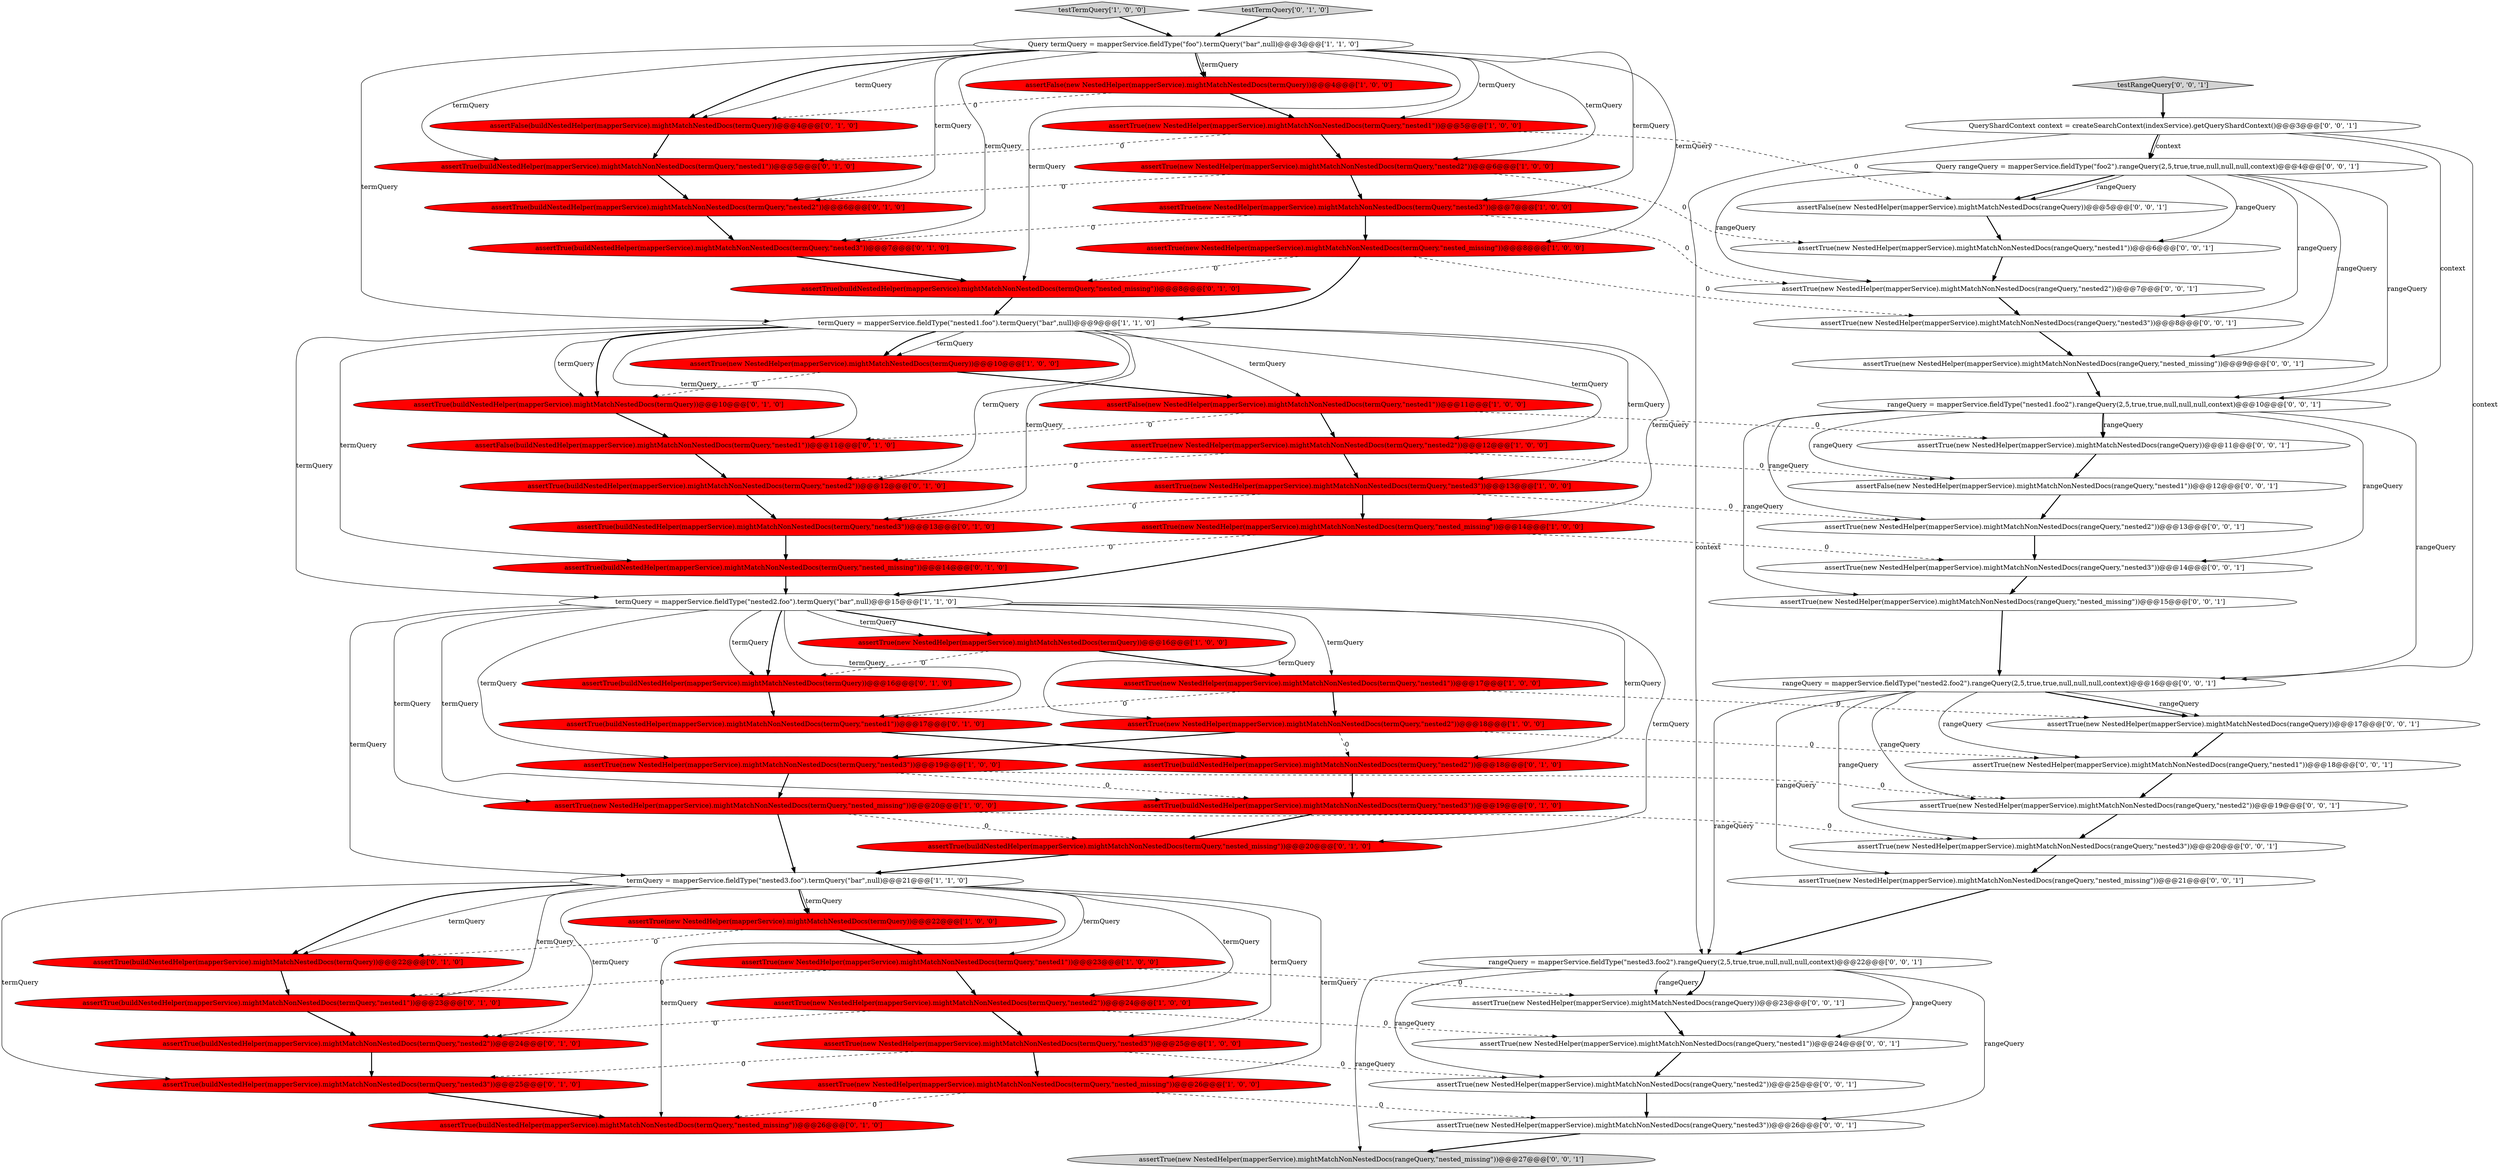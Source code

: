 digraph {
8 [style = filled, label = "assertTrue(new NestedHelper(mapperService).mightMatchNonNestedDocs(termQuery,\"nested3\"))@@@19@@@['1', '0', '0']", fillcolor = red, shape = ellipse image = "AAA1AAABBB1BBB"];
69 [style = filled, label = "rangeQuery = mapperService.fieldType(\"nested2.foo2\").rangeQuery(2,5,true,true,null,null,null,context)@@@16@@@['0', '0', '1']", fillcolor = white, shape = ellipse image = "AAA0AAABBB3BBB"];
3 [style = filled, label = "assertTrue(new NestedHelper(mapperService).mightMatchNonNestedDocs(termQuery,\"nested2\"))@@@12@@@['1', '0', '0']", fillcolor = red, shape = ellipse image = "AAA1AAABBB1BBB"];
41 [style = filled, label = "assertTrue(buildNestedHelper(mapperService).mightMatchNestedDocs(termQuery))@@@22@@@['0', '1', '0']", fillcolor = red, shape = ellipse image = "AAA1AAABBB2BBB"];
17 [style = filled, label = "assertTrue(new NestedHelper(mapperService).mightMatchNonNestedDocs(termQuery,\"nested1\"))@@@23@@@['1', '0', '0']", fillcolor = red, shape = ellipse image = "AAA1AAABBB1BBB"];
32 [style = filled, label = "assertTrue(buildNestedHelper(mapperService).mightMatchNonNestedDocs(termQuery,\"nested3\"))@@@7@@@['0', '1', '0']", fillcolor = red, shape = ellipse image = "AAA1AAABBB2BBB"];
43 [style = filled, label = "assertTrue(buildNestedHelper(mapperService).mightMatchNonNestedDocs(termQuery,\"nested3\"))@@@19@@@['0', '1', '0']", fillcolor = red, shape = ellipse image = "AAA1AAABBB2BBB"];
14 [style = filled, label = "assertTrue(new NestedHelper(mapperService).mightMatchNonNestedDocs(termQuery,\"nested_missing\"))@@@8@@@['1', '0', '0']", fillcolor = red, shape = ellipse image = "AAA1AAABBB1BBB"];
38 [style = filled, label = "assertTrue(buildNestedHelper(mapperService).mightMatchNonNestedDocs(termQuery,\"nested1\"))@@@5@@@['0', '1', '0']", fillcolor = red, shape = ellipse image = "AAA1AAABBB2BBB"];
53 [style = filled, label = "assertTrue(new NestedHelper(mapperService).mightMatchNonNestedDocs(rangeQuery,\"nested3\"))@@@20@@@['0', '0', '1']", fillcolor = white, shape = ellipse image = "AAA0AAABBB3BBB"];
11 [style = filled, label = "assertTrue(new NestedHelper(mapperService).mightMatchNonNestedDocs(termQuery,\"nested2\"))@@@6@@@['1', '0', '0']", fillcolor = red, shape = ellipse image = "AAA1AAABBB1BBB"];
29 [style = filled, label = "assertTrue(buildNestedHelper(mapperService).mightMatchNonNestedDocs(termQuery,\"nested_missing\"))@@@26@@@['0', '1', '0']", fillcolor = red, shape = ellipse image = "AAA1AAABBB2BBB"];
13 [style = filled, label = "assertFalse(new NestedHelper(mapperService).mightMatchNonNestedDocs(termQuery,\"nested1\"))@@@11@@@['1', '0', '0']", fillcolor = red, shape = ellipse image = "AAA1AAABBB1BBB"];
16 [style = filled, label = "testTermQuery['1', '0', '0']", fillcolor = lightgray, shape = diamond image = "AAA0AAABBB1BBB"];
28 [style = filled, label = "assertTrue(buildNestedHelper(mapperService).mightMatchNonNestedDocs(termQuery,\"nested3\"))@@@25@@@['0', '1', '0']", fillcolor = red, shape = ellipse image = "AAA1AAABBB2BBB"];
65 [style = filled, label = "assertTrue(new NestedHelper(mapperService).mightMatchNonNestedDocs(rangeQuery,\"nested2\"))@@@25@@@['0', '0', '1']", fillcolor = white, shape = ellipse image = "AAA0AAABBB3BBB"];
58 [style = filled, label = "assertTrue(new NestedHelper(mapperService).mightMatchNonNestedDocs(rangeQuery,\"nested3\"))@@@8@@@['0', '0', '1']", fillcolor = white, shape = ellipse image = "AAA0AAABBB3BBB"];
23 [style = filled, label = "assertFalse(new NestedHelper(mapperService).mightMatchNestedDocs(termQuery))@@@4@@@['1', '0', '0']", fillcolor = red, shape = ellipse image = "AAA1AAABBB1BBB"];
67 [style = filled, label = "assertTrue(new NestedHelper(mapperService).mightMatchNonNestedDocs(rangeQuery,\"nested2\"))@@@13@@@['0', '0', '1']", fillcolor = white, shape = ellipse image = "AAA0AAABBB3BBB"];
57 [style = filled, label = "assertTrue(new NestedHelper(mapperService).mightMatchNonNestedDocs(rangeQuery,\"nested2\"))@@@19@@@['0', '0', '1']", fillcolor = white, shape = ellipse image = "AAA0AAABBB3BBB"];
66 [style = filled, label = "assertFalse(new NestedHelper(mapperService).mightMatchNestedDocs(rangeQuery))@@@5@@@['0', '0', '1']", fillcolor = white, shape = ellipse image = "AAA0AAABBB3BBB"];
31 [style = filled, label = "assertFalse(buildNestedHelper(mapperService).mightMatchNestedDocs(termQuery))@@@4@@@['0', '1', '0']", fillcolor = red, shape = ellipse image = "AAA1AAABBB2BBB"];
27 [style = filled, label = "assertTrue(buildNestedHelper(mapperService).mightMatchNonNestedDocs(termQuery,\"nested1\"))@@@17@@@['0', '1', '0']", fillcolor = red, shape = ellipse image = "AAA1AAABBB2BBB"];
46 [style = filled, label = "assertTrue(new NestedHelper(mapperService).mightMatchNonNestedDocs(rangeQuery,\"nested1\"))@@@18@@@['0', '0', '1']", fillcolor = white, shape = ellipse image = "AAA0AAABBB3BBB"];
2 [style = filled, label = "assertTrue(new NestedHelper(mapperService).mightMatchNonNestedDocs(termQuery,\"nested1\"))@@@5@@@['1', '0', '0']", fillcolor = red, shape = ellipse image = "AAA1AAABBB1BBB"];
44 [style = filled, label = "assertTrue(buildNestedHelper(mapperService).mightMatchNestedDocs(termQuery))@@@10@@@['0', '1', '0']", fillcolor = red, shape = ellipse image = "AAA1AAABBB2BBB"];
63 [style = filled, label = "assertTrue(new NestedHelper(mapperService).mightMatchNonNestedDocs(rangeQuery,\"nested1\"))@@@24@@@['0', '0', '1']", fillcolor = white, shape = ellipse image = "AAA0AAABBB3BBB"];
0 [style = filled, label = "assertTrue(new NestedHelper(mapperService).mightMatchNestedDocs(termQuery))@@@16@@@['1', '0', '0']", fillcolor = red, shape = ellipse image = "AAA1AAABBB1BBB"];
10 [style = filled, label = "assertTrue(new NestedHelper(mapperService).mightMatchNonNestedDocs(termQuery,\"nested2\"))@@@18@@@['1', '0', '0']", fillcolor = red, shape = ellipse image = "AAA1AAABBB1BBB"];
37 [style = filled, label = "assertFalse(buildNestedHelper(mapperService).mightMatchNonNestedDocs(termQuery,\"nested1\"))@@@11@@@['0', '1', '0']", fillcolor = red, shape = ellipse image = "AAA1AAABBB2BBB"];
1 [style = filled, label = "assertTrue(new NestedHelper(mapperService).mightMatchNonNestedDocs(termQuery,\"nested_missing\"))@@@26@@@['1', '0', '0']", fillcolor = red, shape = ellipse image = "AAA1AAABBB1BBB"];
54 [style = filled, label = "rangeQuery = mapperService.fieldType(\"nested1.foo2\").rangeQuery(2,5,true,true,null,null,null,context)@@@10@@@['0', '0', '1']", fillcolor = white, shape = ellipse image = "AAA0AAABBB3BBB"];
61 [style = filled, label = "assertTrue(new NestedHelper(mapperService).mightMatchNonNestedDocs(rangeQuery,\"nested_missing\"))@@@21@@@['0', '0', '1']", fillcolor = white, shape = ellipse image = "AAA0AAABBB3BBB"];
36 [style = filled, label = "assertTrue(buildNestedHelper(mapperService).mightMatchNestedDocs(termQuery))@@@16@@@['0', '1', '0']", fillcolor = red, shape = ellipse image = "AAA1AAABBB2BBB"];
22 [style = filled, label = "assertTrue(new NestedHelper(mapperService).mightMatchNonNestedDocs(termQuery,\"nested_missing\"))@@@14@@@['1', '0', '0']", fillcolor = red, shape = ellipse image = "AAA1AAABBB1BBB"];
64 [style = filled, label = "assertTrue(new NestedHelper(mapperService).mightMatchNonNestedDocs(rangeQuery,\"nested3\"))@@@26@@@['0', '0', '1']", fillcolor = white, shape = ellipse image = "AAA0AAABBB3BBB"];
70 [style = filled, label = "Query rangeQuery = mapperService.fieldType(\"foo2\").rangeQuery(2,5,true,true,null,null,null,context)@@@4@@@['0', '0', '1']", fillcolor = white, shape = ellipse image = "AAA0AAABBB3BBB"];
6 [style = filled, label = "termQuery = mapperService.fieldType(\"nested3.foo\").termQuery(\"bar\",null)@@@21@@@['1', '1', '0']", fillcolor = white, shape = ellipse image = "AAA0AAABBB1BBB"];
50 [style = filled, label = "assertTrue(new NestedHelper(mapperService).mightMatchNestedDocs(rangeQuery))@@@17@@@['0', '0', '1']", fillcolor = white, shape = ellipse image = "AAA0AAABBB3BBB"];
9 [style = filled, label = "assertTrue(new NestedHelper(mapperService).mightMatchNestedDocs(termQuery))@@@10@@@['1', '0', '0']", fillcolor = red, shape = ellipse image = "AAA1AAABBB1BBB"];
12 [style = filled, label = "assertTrue(new NestedHelper(mapperService).mightMatchNonNestedDocs(termQuery,\"nested3\"))@@@7@@@['1', '0', '0']", fillcolor = red, shape = ellipse image = "AAA1AAABBB1BBB"];
34 [style = filled, label = "assertTrue(buildNestedHelper(mapperService).mightMatchNonNestedDocs(termQuery,\"nested_missing\"))@@@20@@@['0', '1', '0']", fillcolor = red, shape = ellipse image = "AAA1AAABBB2BBB"];
49 [style = filled, label = "testRangeQuery['0', '0', '1']", fillcolor = lightgray, shape = diamond image = "AAA0AAABBB3BBB"];
59 [style = filled, label = "assertTrue(new NestedHelper(mapperService).mightMatchNonNestedDocs(rangeQuery,\"nested2\"))@@@7@@@['0', '0', '1']", fillcolor = white, shape = ellipse image = "AAA0AAABBB3BBB"];
60 [style = filled, label = "rangeQuery = mapperService.fieldType(\"nested3.foo2\").rangeQuery(2,5,true,true,null,null,null,context)@@@22@@@['0', '0', '1']", fillcolor = white, shape = ellipse image = "AAA0AAABBB3BBB"];
15 [style = filled, label = "Query termQuery = mapperService.fieldType(\"foo\").termQuery(\"bar\",null)@@@3@@@['1', '1', '0']", fillcolor = white, shape = ellipse image = "AAA0AAABBB1BBB"];
56 [style = filled, label = "assertTrue(new NestedHelper(mapperService).mightMatchNonNestedDocs(rangeQuery,\"nested1\"))@@@6@@@['0', '0', '1']", fillcolor = white, shape = ellipse image = "AAA0AAABBB3BBB"];
42 [style = filled, label = "assertTrue(buildNestedHelper(mapperService).mightMatchNonNestedDocs(termQuery,\"nested2\"))@@@24@@@['0', '1', '0']", fillcolor = red, shape = ellipse image = "AAA1AAABBB2BBB"];
71 [style = filled, label = "assertTrue(new NestedHelper(mapperService).mightMatchNonNestedDocs(rangeQuery,\"nested_missing\"))@@@9@@@['0', '0', '1']", fillcolor = white, shape = ellipse image = "AAA0AAABBB3BBB"];
25 [style = filled, label = "assertTrue(buildNestedHelper(mapperService).mightMatchNonNestedDocs(termQuery,\"nested1\"))@@@23@@@['0', '1', '0']", fillcolor = red, shape = ellipse image = "AAA1AAABBB2BBB"];
19 [style = filled, label = "termQuery = mapperService.fieldType(\"nested1.foo\").termQuery(\"bar\",null)@@@9@@@['1', '1', '0']", fillcolor = white, shape = ellipse image = "AAA0AAABBB1BBB"];
18 [style = filled, label = "assertTrue(new NestedHelper(mapperService).mightMatchNonNestedDocs(termQuery,\"nested1\"))@@@17@@@['1', '0', '0']", fillcolor = red, shape = ellipse image = "AAA1AAABBB1BBB"];
20 [style = filled, label = "assertTrue(new NestedHelper(mapperService).mightMatchNonNestedDocs(termQuery,\"nested3\"))@@@13@@@['1', '0', '0']", fillcolor = red, shape = ellipse image = "AAA1AAABBB1BBB"];
45 [style = filled, label = "assertTrue(buildNestedHelper(mapperService).mightMatchNonNestedDocs(termQuery,\"nested_missing\"))@@@14@@@['0', '1', '0']", fillcolor = red, shape = ellipse image = "AAA1AAABBB2BBB"];
5 [style = filled, label = "termQuery = mapperService.fieldType(\"nested2.foo\").termQuery(\"bar\",null)@@@15@@@['1', '1', '0']", fillcolor = white, shape = ellipse image = "AAA0AAABBB1BBB"];
62 [style = filled, label = "assertTrue(new NestedHelper(mapperService).mightMatchNestedDocs(rangeQuery))@@@23@@@['0', '0', '1']", fillcolor = white, shape = ellipse image = "AAA0AAABBB3BBB"];
7 [style = filled, label = "assertTrue(new NestedHelper(mapperService).mightMatchNonNestedDocs(termQuery,\"nested2\"))@@@24@@@['1', '0', '0']", fillcolor = red, shape = ellipse image = "AAA1AAABBB1BBB"];
39 [style = filled, label = "assertTrue(buildNestedHelper(mapperService).mightMatchNonNestedDocs(termQuery,\"nested2\"))@@@6@@@['0', '1', '0']", fillcolor = red, shape = ellipse image = "AAA1AAABBB2BBB"];
55 [style = filled, label = "assertTrue(new NestedHelper(mapperService).mightMatchNonNestedDocs(rangeQuery,\"nested_missing\"))@@@15@@@['0', '0', '1']", fillcolor = white, shape = ellipse image = "AAA0AAABBB3BBB"];
51 [style = filled, label = "assertTrue(new NestedHelper(mapperService).mightMatchNonNestedDocs(rangeQuery,\"nested3\"))@@@14@@@['0', '0', '1']", fillcolor = white, shape = ellipse image = "AAA0AAABBB3BBB"];
52 [style = filled, label = "assertTrue(new NestedHelper(mapperService).mightMatchNestedDocs(rangeQuery))@@@11@@@['0', '0', '1']", fillcolor = white, shape = ellipse image = "AAA0AAABBB3BBB"];
30 [style = filled, label = "assertTrue(buildNestedHelper(mapperService).mightMatchNonNestedDocs(termQuery,\"nested2\"))@@@12@@@['0', '1', '0']", fillcolor = red, shape = ellipse image = "AAA1AAABBB2BBB"];
24 [style = filled, label = "assertTrue(new NestedHelper(mapperService).mightMatchNestedDocs(termQuery))@@@22@@@['1', '0', '0']", fillcolor = red, shape = ellipse image = "AAA1AAABBB1BBB"];
26 [style = filled, label = "assertTrue(buildNestedHelper(mapperService).mightMatchNonNestedDocs(termQuery,\"nested3\"))@@@13@@@['0', '1', '0']", fillcolor = red, shape = ellipse image = "AAA1AAABBB2BBB"];
4 [style = filled, label = "assertTrue(new NestedHelper(mapperService).mightMatchNonNestedDocs(termQuery,\"nested_missing\"))@@@20@@@['1', '0', '0']", fillcolor = red, shape = ellipse image = "AAA1AAABBB1BBB"];
21 [style = filled, label = "assertTrue(new NestedHelper(mapperService).mightMatchNonNestedDocs(termQuery,\"nested3\"))@@@25@@@['1', '0', '0']", fillcolor = red, shape = ellipse image = "AAA1AAABBB1BBB"];
33 [style = filled, label = "assertTrue(buildNestedHelper(mapperService).mightMatchNonNestedDocs(termQuery,\"nested2\"))@@@18@@@['0', '1', '0']", fillcolor = red, shape = ellipse image = "AAA1AAABBB2BBB"];
35 [style = filled, label = "testTermQuery['0', '1', '0']", fillcolor = lightgray, shape = diamond image = "AAA0AAABBB2BBB"];
40 [style = filled, label = "assertTrue(buildNestedHelper(mapperService).mightMatchNonNestedDocs(termQuery,\"nested_missing\"))@@@8@@@['0', '1', '0']", fillcolor = red, shape = ellipse image = "AAA1AAABBB2BBB"];
48 [style = filled, label = "QueryShardContext context = createSearchContext(indexService).getQueryShardContext()@@@3@@@['0', '0', '1']", fillcolor = white, shape = ellipse image = "AAA0AAABBB3BBB"];
68 [style = filled, label = "assertFalse(new NestedHelper(mapperService).mightMatchNonNestedDocs(rangeQuery,\"nested1\"))@@@12@@@['0', '0', '1']", fillcolor = white, shape = ellipse image = "AAA0AAABBB3BBB"];
47 [style = filled, label = "assertTrue(new NestedHelper(mapperService).mightMatchNonNestedDocs(rangeQuery,\"nested_missing\"))@@@27@@@['0', '0', '1']", fillcolor = lightgray, shape = ellipse image = "AAA0AAABBB3BBB"];
6->29 [style = solid, label="termQuery"];
60->62 [style = solid, label="rangeQuery"];
70->66 [style = bold, label=""];
6->21 [style = solid, label="termQuery"];
48->60 [style = solid, label="context"];
15->2 [style = solid, label="termQuery"];
69->60 [style = solid, label="rangeQuery"];
5->27 [style = solid, label="termQuery"];
70->56 [style = solid, label="rangeQuery"];
69->46 [style = solid, label="rangeQuery"];
49->48 [style = bold, label=""];
5->10 [style = solid, label="termQuery"];
7->63 [style = dashed, label="0"];
59->58 [style = bold, label=""];
2->66 [style = dashed, label="0"];
38->39 [style = bold, label=""];
7->42 [style = dashed, label="0"];
19->44 [style = bold, label=""];
69->50 [style = bold, label=""];
52->68 [style = bold, label=""];
69->61 [style = solid, label="rangeQuery"];
6->1 [style = solid, label="termQuery"];
10->8 [style = bold, label=""];
5->0 [style = bold, label=""];
19->9 [style = bold, label=""];
17->62 [style = dashed, label="0"];
19->13 [style = solid, label="termQuery"];
48->54 [style = solid, label="context"];
14->58 [style = dashed, label="0"];
11->39 [style = dashed, label="0"];
21->1 [style = bold, label=""];
24->17 [style = bold, label=""];
6->41 [style = bold, label=""];
15->38 [style = solid, label="termQuery"];
48->70 [style = solid, label="context"];
60->63 [style = solid, label="rangeQuery"];
27->33 [style = bold, label=""];
8->4 [style = bold, label=""];
0->36 [style = dashed, label="0"];
19->30 [style = solid, label="termQuery"];
5->36 [style = bold, label=""];
6->24 [style = solid, label="termQuery"];
21->65 [style = dashed, label="0"];
54->67 [style = solid, label="rangeQuery"];
20->26 [style = dashed, label="0"];
6->17 [style = solid, label="termQuery"];
54->52 [style = bold, label=""];
15->31 [style = solid, label="termQuery"];
4->53 [style = dashed, label="0"];
24->41 [style = dashed, label="0"];
22->51 [style = dashed, label="0"];
23->31 [style = dashed, label="0"];
30->26 [style = bold, label=""];
54->68 [style = solid, label="rangeQuery"];
60->62 [style = bold, label=""];
11->12 [style = bold, label=""];
19->44 [style = solid, label="termQuery"];
6->41 [style = solid, label="termQuery"];
22->5 [style = bold, label=""];
69->57 [style = solid, label="rangeQuery"];
8->43 [style = dashed, label="0"];
6->28 [style = solid, label="termQuery"];
6->42 [style = solid, label="termQuery"];
70->54 [style = solid, label="rangeQuery"];
15->31 [style = bold, label=""];
19->22 [style = solid, label="termQuery"];
12->59 [style = dashed, label="0"];
13->52 [style = dashed, label="0"];
5->33 [style = solid, label="termQuery"];
4->34 [style = dashed, label="0"];
12->14 [style = bold, label=""];
5->36 [style = solid, label="termQuery"];
67->51 [style = bold, label=""];
44->37 [style = bold, label=""];
43->34 [style = bold, label=""];
57->53 [style = bold, label=""];
14->40 [style = dashed, label="0"];
28->29 [style = bold, label=""];
71->54 [style = bold, label=""];
19->45 [style = solid, label="termQuery"];
3->30 [style = dashed, label="0"];
63->65 [style = bold, label=""];
48->70 [style = bold, label=""];
35->15 [style = bold, label=""];
5->0 [style = solid, label="termQuery"];
69->53 [style = solid, label="rangeQuery"];
55->69 [style = bold, label=""];
54->55 [style = solid, label="rangeQuery"];
37->30 [style = bold, label=""];
60->65 [style = solid, label="rangeQuery"];
12->32 [style = dashed, label="0"];
22->45 [style = dashed, label="0"];
18->27 [style = dashed, label="0"];
8->57 [style = dashed, label="0"];
40->19 [style = bold, label=""];
14->19 [style = bold, label=""];
6->24 [style = bold, label=""];
31->38 [style = bold, label=""];
5->18 [style = solid, label="termQuery"];
69->50 [style = solid, label="rangeQuery"];
17->25 [style = dashed, label="0"];
10->46 [style = dashed, label="0"];
54->51 [style = solid, label="rangeQuery"];
19->9 [style = solid, label="termQuery"];
18->10 [style = bold, label=""];
9->44 [style = dashed, label="0"];
70->59 [style = solid, label="rangeQuery"];
1->64 [style = dashed, label="0"];
32->40 [style = bold, label=""];
39->32 [style = bold, label=""];
33->43 [style = bold, label=""];
15->40 [style = solid, label="termQuery"];
25->42 [style = bold, label=""];
15->11 [style = solid, label="termQuery"];
5->4 [style = solid, label="termQuery"];
5->34 [style = solid, label="termQuery"];
0->18 [style = bold, label=""];
23->2 [style = bold, label=""];
19->3 [style = solid, label="termQuery"];
42->28 [style = bold, label=""];
46->57 [style = bold, label=""];
19->26 [style = solid, label="termQuery"];
6->25 [style = solid, label="termQuery"];
56->59 [style = bold, label=""];
2->11 [style = bold, label=""];
58->71 [style = bold, label=""];
15->23 [style = solid, label="termQuery"];
48->69 [style = solid, label="context"];
16->15 [style = bold, label=""];
15->23 [style = bold, label=""];
53->61 [style = bold, label=""];
13->37 [style = dashed, label="0"];
70->71 [style = solid, label="rangeQuery"];
61->60 [style = bold, label=""];
15->32 [style = solid, label="termQuery"];
19->20 [style = solid, label="termQuery"];
68->67 [style = bold, label=""];
11->56 [style = dashed, label="0"];
4->6 [style = bold, label=""];
21->28 [style = dashed, label="0"];
6->7 [style = solid, label="termQuery"];
50->46 [style = bold, label=""];
15->39 [style = solid, label="termQuery"];
65->64 [style = bold, label=""];
1->29 [style = dashed, label="0"];
62->63 [style = bold, label=""];
60->47 [style = solid, label="rangeQuery"];
70->66 [style = solid, label="rangeQuery"];
10->33 [style = dashed, label="0"];
5->8 [style = solid, label="termQuery"];
15->14 [style = solid, label="termQuery"];
2->38 [style = dashed, label="0"];
15->12 [style = solid, label="termQuery"];
60->64 [style = solid, label="rangeQuery"];
19->37 [style = solid, label="termQuery"];
20->22 [style = bold, label=""];
17->7 [style = bold, label=""];
15->19 [style = solid, label="termQuery"];
18->50 [style = dashed, label="0"];
5->43 [style = solid, label="termQuery"];
3->68 [style = dashed, label="0"];
3->20 [style = bold, label=""];
36->27 [style = bold, label=""];
13->3 [style = bold, label=""];
64->47 [style = bold, label=""];
51->55 [style = bold, label=""];
5->6 [style = solid, label="termQuery"];
34->6 [style = bold, label=""];
19->5 [style = solid, label="termQuery"];
7->21 [style = bold, label=""];
26->45 [style = bold, label=""];
41->25 [style = bold, label=""];
54->52 [style = solid, label="rangeQuery"];
20->67 [style = dashed, label="0"];
66->56 [style = bold, label=""];
54->69 [style = solid, label="rangeQuery"];
70->58 [style = solid, label="rangeQuery"];
9->13 [style = bold, label=""];
45->5 [style = bold, label=""];
}
